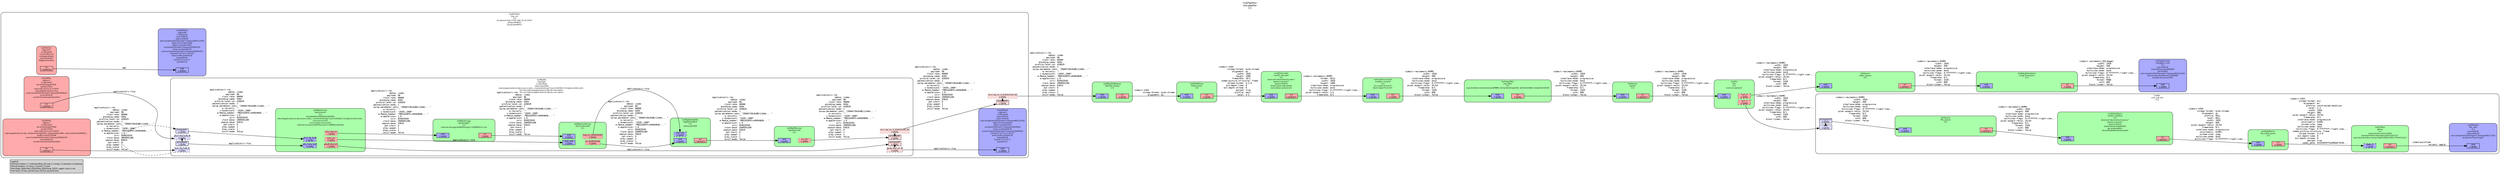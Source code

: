digraph pipeline {
  rankdir=LR;
  fontname="sans";
  fontsize="10";
  labelloc=t;
  nodesep=.1;
  ranksep=.2;
  label="<GstPipeline>\ntest-pipeline\n[>]";
  node [style="filled,rounded", shape=box, fontsize="9", fontname="sans", margin="0.0,0.0"];
  edge [labelfontsize="6", fontsize="9", fontname="monospace"];
  
  legend [
    pos="0,0!",
    margin="0.05,0.05",
    style="filled",
    label="Legend\lElement-States: [~] void-pending, [0] null, [-] ready, [=] paused, [>] playing\lPad-Activation: [-] none, [>] push, [<] pull\lPad-Flags: [b]locked, [f]lushing, [b]locking, [E]OS; upper-case is set\lPad-Task: [T] has started task, [t] has paused task\l",
  ];
  subgraph cluster_sink_sub_bin_0xaaaad5f81260 {
    fontname="Bitstream Vera Sans";
    fontsize="8";
    style="filled,rounded";
    color=black;
    label="GstBin\nsink_sub_bin\n[>]";
    subgraph cluster_sink_sub_bin_0xaaaad5f81260_sink {
      label="";
      style="invis";
      _proxypad14_0xaaaad6042770 [color=black, fillcolor="#ddddff", label="proxypad14\n[>][bfb]", height="0.2", style="filled,solid"];
    sink_sub_bin_0xaaaad5f81260_sink_0xaaaad5f86a10 -> _proxypad14_0xaaaad6042770 [style=dashed, minlen=0]
      sink_sub_bin_0xaaaad5f81260_sink_0xaaaad5f86a10 [color=black, fillcolor="#ddddff", label="sink\n[>][bfb]", height="0.2", style="filled,solid"];
    }

    fillcolor="#ffffff";
    subgraph cluster_file_sink_0xaaaad606b900 {
      fontname="Bitstream Vera Sans";
      fontsize="8";
      style="filled,rounded";
      color=black;
      label="GstFileSink\nfile_sink\n[>]\nsync=FALSE\nasync=FALSE\nlast-sample=((GstSample*) 0xaaaad6031350)\nlocation=\"test-9.mp4\"";
      subgraph cluster_file_sink_0xaaaad606b900_sink {
        label="";
        style="invis";
        file_sink_0xaaaad606b900_sink_0xaaaad5f6b5e0 [color=black, fillcolor="#aaaaff", label="sink\n[>][bfb]", height="0.2", style="filled,solid"];
      }

      fillcolor="#aaaaff";
    }

    subgraph cluster_qtmux_0xaaaad5f97670 {
      fontname="Bitstream Vera Sans";
      fontsize="8";
      style="filled,rounded";
      color=black;
      label="GstQTMux\nqtmux\n[>]\nmovie-timescale=10000\nfaststart-file=\"/tmp/qtmux416329722\"\nreserved-duration-remaining=18446744073709551615";
      subgraph cluster_qtmux_0xaaaad5f97670_sink {
        label="";
        style="invis";
        qtmux_0xaaaad5f97670_video_0_0xaaaad607c900 [color=black, fillcolor="#aaaaff", label="video_0\n[>][bfb]", height="0.2", style="filled,dashed"];
      }

      subgraph cluster_qtmux_0xaaaad5f97670_src {
        label="";
        style="invis";
        qtmux_0xaaaad5f97670_src_0xffff500bdbb0 [color=black, fillcolor="#ffaaaa", label="src\n[>][bfb][T]", height="0.2", style="filled,solid"];
      }

      qtmux_0xaaaad5f97670_video_0_0xaaaad607c900 -> qtmux_0xaaaad5f97670_src_0xffff500bdbb0 [style="invis"];
      fillcolor="#aaffaa";
    }

    qtmux_0xaaaad5f97670_src_0xffff500bdbb0 -> file_sink_0xaaaad606b900_sink_0xaaaad5f6b5e0 [label="video/quicktime\l             variant: apple\l"]
    subgraph cluster_file_h264_parse_0xaaaad6034100 {
      fontname="Bitstream Vera Sans";
      fontsize="8";
      style="filled,rounded";
      color=black;
      label="GstH264Parse\nfile_h264_parse\n[>]";
      subgraph cluster_file_h264_parse_0xaaaad6034100_sink {
        label="";
        style="invis";
        file_h264_parse_0xaaaad6034100_sink_0xaaaad5f6aca0 [color=black, fillcolor="#aaaaff", label="sink\n[>][bfb]", height="0.2", style="filled,solid"];
      }

      subgraph cluster_file_h264_parse_0xaaaad6034100_src {
        label="";
        style="invis";
        file_h264_parse_0xaaaad6034100_src_0xaaaad5f6b830 [color=black, fillcolor="#ffaaaa", label="src\n[>][bfb]", height="0.2", style="filled,solid"];
      }

      file_h264_parse_0xaaaad6034100_sink_0xaaaad5f6aca0 -> file_h264_parse_0xaaaad6034100_src_0xaaaad5f6b830 [style="invis"];
      fillcolor="#aaffaa";
    }

    file_h264_parse_0xaaaad6034100_src_0xaaaad5f6b830 -> qtmux_0xaaaad5f97670_video_0_0xaaaad607c900 [label="video/x-h264\l       stream-format: avc\l           alignment: au\l             profile: constrained-baseline\l               level: 3.2\l               width: 1920\l              height: 500\l  pixel-aspect-ratio: 25/54\l           framerate: 0/1\l      interlace-mode: progressive\l         colorimetry: bt601\l         chroma-site: jpeg\l      multiview-mode: mono\l     multiview-flags: 0:ffffffff:/right-view...\l  coded-picture-structure: frame\l       chroma-format: 4:2:0\l      bit-depth-luma: 8\l    bit-depth-chroma: 8\l              parsed: true\l          codec_data: 01424020ffe1000b674240...\l"]
    subgraph cluster_nvv4l2_h264enc_0xaaaad604e300 {
      fontname="Bitstream Vera Sans";
      fontsize="8";
      style="filled,rounded";
      color=black;
      label="nvv4l2h264enc\nnvv4l2_h264enc\n[>]\ndevice=\"/dev/nvhost-msenc\"\ndevice-name=\"\"\ndevice-fd=35\npeak-bitrate=4000000\nqp-range=NULL\nSliceIntraRefreshInterval=0";
      subgraph cluster_nvv4l2_h264enc_0xaaaad604e300_sink {
        label="";
        style="invis";
        nvv4l2_h264enc_0xaaaad604e300_sink_0xaaaad5f9a190 [color=black, fillcolor="#aaaaff", label="sink\n[>][bfb]", height="0.2", style="filled,solid"];
      }

      subgraph cluster_nvv4l2_h264enc_0xaaaad604e300_src {
        label="";
        style="invis";
        nvv4l2_h264enc_0xaaaad604e300_src_0xaaaad5f6ba80 [color=black, fillcolor="#ffaaaa", label="src\n[>][bfb][T]", height="0.2", style="filled,solid"];
      }

      nvv4l2_h264enc_0xaaaad604e300_sink_0xaaaad5f9a190 -> nvv4l2_h264enc_0xaaaad604e300_src_0xaaaad5f6ba80 [style="invis"];
      fillcolor="#aaffaa";
    }

    nvv4l2_h264enc_0xaaaad604e300_src_0xaaaad5f6ba80 -> file_h264_parse_0xaaaad6034100_sink_0xaaaad5f6aca0 [label="video/x-h264\l       stream-format: byte-stream\l           alignment: au\l             profile: NULL\l               level: NULL\l               width: 1920\l              height: 500\l  pixel-aspect-ratio: 25/54\l           framerate: 0/1\l      interlace-mode: progressive\l         colorimetry: bt601\l         chroma-site: jpeg\l      multiview-mode: mono\l     multiview-flags: 0:ffffffff:/right-view...\l"]
    subgraph cluster_file_queue_0xaaaad5f64940 {
      fontname="Bitstream Vera Sans";
      fontsize="8";
      style="filled,rounded";
      color=black;
      label="GstQueue\nfile_queue\n[>]";
      subgraph cluster_file_queue_0xaaaad5f64940_sink {
        label="";
        style="invis";
        file_queue_0xaaaad5f64940_sink_0xaaaad5f9a3e0 [color=black, fillcolor="#aaaaff", label="sink\n[>][bfb]", height="0.2", style="filled,solid"];
      }

      subgraph cluster_file_queue_0xaaaad5f64940_src {
        label="";
        style="invis";
        file_queue_0xaaaad5f64940_src_0xaaaad5f6bcd0 [color=black, fillcolor="#ffaaaa", label="src\n[>][bfb][T]", height="0.2", style="filled,solid"];
      }

      file_queue_0xaaaad5f64940_sink_0xaaaad5f9a3e0 -> file_queue_0xaaaad5f64940_src_0xaaaad5f6bcd0 [style="invis"];
      fillcolor="#aaffaa";
    }

    _proxypad14_0xaaaad6042770 -> file_queue_0xaaaad5f64940_sink_0xaaaad5f9a3e0 [label="video/x-raw(memory:NVMM)\l               width: 1920\l              height: 500\l      interlace-mode: progressive\l      multiview-mode: mono\l     multiview-flags: 0:ffffffff:/right-view...\l  pixel-aspect-ratio: 25/54\l           framerate: 0/1\l              format: I420\l                with: 600\l        block-linear: false\l"]
    file_queue_0xaaaad5f64940_src_0xaaaad5f6bcd0 -> nvv4l2_h264enc_0xaaaad604e300_sink_0xaaaad5f9a190 [label="video/x-raw(memory:NVMM)\l               width: 1920\l              height: 500\l      interlace-mode: progressive\l      multiview-mode: mono\l     multiview-flags: 0:ffffffff:/right-view...\l  pixel-aspect-ratio: 25/54\l           framerate: 0/1\l              format: I420\l                with: 600\l        block-linear: false\l"]
  }

  subgraph cluster_nveglgles_sink_0xaaaad5f77130 {
    fontname="Bitstream Vera Sans";
    fontsize="8";
    style="filled,rounded";
    color=black;
    label="GstEglGlesSink\nnveglgles_sink\n[>]\nsync=FALSE\nmax-lateness=5000000\nqos=TRUE\nlast-sample=((GstSample*) 0xaaaad6031430)\nprocessing-deadline=15000000\nbufapi-version=TRUE";
    subgraph cluster_nveglgles_sink_0xaaaad5f77130_sink {
      label="";
      style="invis";
      nveglgles_sink_0xaaaad5f77130_sink_0xaaaad5f6aa50 [color=black, fillcolor="#aaaaff", label="sink\n[>][bfb]", height="0.2", style="filled,solid"];
    }

    fillcolor="#aaaaff";
  }

  subgraph cluster_nvegl_transform_0xaaaad5e48550 {
    fontname="Bitstream Vera Sans";
    fontsize="8";
    style="filled,rounded";
    color=black;
    label="GstNvEglTransform\nnvegl_transform\n[>]";
    subgraph cluster_nvegl_transform_0xaaaad5e48550_sink {
      label="";
      style="invis";
      nvegl_transform_0xaaaad5e48550_sink_0xaaaad5f6a5b0 [color=black, fillcolor="#aaaaff", label="sink\n[>][bfb]", height="0.2", style="filled,solid"];
    }

    subgraph cluster_nvegl_transform_0xaaaad5e48550_src {
      label="";
      style="invis";
      nvegl_transform_0xaaaad5e48550_src_0xaaaad5f6a800 [color=black, fillcolor="#ffaaaa", label="src\n[>][bfb]", height="0.2", style="filled,solid"];
    }

    nvegl_transform_0xaaaad5e48550_sink_0xaaaad5f6a5b0 -> nvegl_transform_0xaaaad5e48550_src_0xaaaad5f6a800 [style="invis"];
    fillcolor="#aaffaa";
  }

  nvegl_transform_0xaaaad5e48550_src_0xaaaad5f6a800 -> nveglgles_sink_0xaaaad5f77130_sink_0xaaaad5f6aa50 [label="video/x-raw(memory:EGLImage)\l               width: 1920\l              height: 500\l      interlace-mode: progressive\l      multiview-mode: mono\l     multiview-flags: 0:ffffffff:/right-view...\l  pixel-aspect-ratio: 25/54\l           framerate: 0/1\l              format: RGBA\l                with: 600\l        block-linear: false\l"]
  subgraph cluster_video_queue_0xaaaad5f64340 {
    fontname="Bitstream Vera Sans";
    fontsize="8";
    style="filled,rounded";
    color=black;
    label="GstQueue\nvideo_queue\n[>]";
    subgraph cluster_video_queue_0xaaaad5f64340_sink {
      label="";
      style="invis";
      video_queue_0xaaaad5f64340_sink_0xaaaad5f6a110 [color=black, fillcolor="#aaaaff", label="sink\n[>][bfb]", height="0.2", style="filled,solid"];
    }

    subgraph cluster_video_queue_0xaaaad5f64340_src {
      label="";
      style="invis";
      video_queue_0xaaaad5f64340_src_0xaaaad5f6a360 [color=black, fillcolor="#ffaaaa", label="src\n[>][bfb][T]", height="0.2", style="filled,solid"];
    }

    video_queue_0xaaaad5f64340_sink_0xaaaad5f6a110 -> video_queue_0xaaaad5f64340_src_0xaaaad5f6a360 [style="invis"];
    fillcolor="#aaffaa";
  }

  video_queue_0xaaaad5f64340_src_0xaaaad5f6a360 -> nvegl_transform_0xaaaad5e48550_sink_0xaaaad5f6a5b0 [label="video/x-raw(memory:NVMM)\l               width: 1920\l              height: 500\l      interlace-mode: progressive\l      multiview-mode: mono\l     multiview-flags: 0:ffffffff:/right-view...\l  pixel-aspect-ratio: 25/54\l           framerate: 0/1\l              format: I420\l                with: 600\l        block-linear: false\l"]
  subgraph cluster_tee_0xaaaad5f69000 {
    fontname="Bitstream Vera Sans";
    fontsize="8";
    style="filled,rounded";
    color=black;
    label="GstTee\ntee\n[>]\nnum-src-pads=2";
    subgraph cluster_tee_0xaaaad5f69000_sink {
      label="";
      style="invis";
      tee_0xaaaad5f69000_sink_0xaaaad5e4bd40 [color=black, fillcolor="#aaaaff", label="sink\n[>][bfb]", height="0.2", style="filled,solid"];
    }

    subgraph cluster_tee_0xaaaad5f69000_src {
      label="";
      style="invis";
      tee_0xaaaad5f69000_src_0_0xaaaad5f7e0f0 [color=black, fillcolor="#ffaaaa", label="src_0\n[>][bfb]", height="0.2", style="filled,dashed"];
      tee_0xaaaad5f69000_src_1_0xaaaad6042c20 [color=black, fillcolor="#ffaaaa", label="src_1\n[>][bfb]", height="0.2", style="filled,dashed"];
    }

    tee_0xaaaad5f69000_sink_0xaaaad5e4bd40 -> tee_0xaaaad5f69000_src_0_0xaaaad5f7e0f0 [style="invis"];
    fillcolor="#aaffaa";
  }

  tee_0xaaaad5f69000_src_0_0xaaaad5f7e0f0 -> video_queue_0xaaaad5f64340_sink_0xaaaad5f6a110 [label="video/x-raw(memory:NVMM)\l               width: 1920\l              height: 500\l      interlace-mode: progressive\l      multiview-mode: mono\l     multiview-flags: 0:ffffffff:/right-view...\l  pixel-aspect-ratio: 25/54\l           framerate: 0/1\l              format: I420\l                with: 600\l        block-linear: false\l"]
  tee_0xaaaad5f69000_src_1_0xaaaad6042c20 -> sink_sub_bin_0xaaaad5f81260_sink_0xaaaad5f86a10 [label="video/x-raw(memory:NVMM)\l               width: 1920\l              height: 500\l      interlace-mode: progressive\l      multiview-mode: mono\l     multiview-flags: 0:ffffffff:/right-view...\l  pixel-aspect-ratio: 25/54\l           framerate: 0/1\l              format: I420\l                with: 600\l        block-linear: false\l"]
  subgraph cluster_queue_0xaaaad5f64040 {
    fontname="Bitstream Vera Sans";
    fontsize="8";
    style="filled,rounded";
    color=black;
    label="GstQueue\nqueue\n[>]";
    subgraph cluster_queue_0xaaaad5f64040_sink {
      label="";
      style="invis";
      queue_0xaaaad5f64040_sink_0xaaaad5e4b8a0 [color=black, fillcolor="#aaaaff", label="sink\n[>][bfb]", height="0.2", style="filled,solid"];
    }

    subgraph cluster_queue_0xaaaad5f64040_src {
      label="";
      style="invis";
      queue_0xaaaad5f64040_src_0xaaaad5e4baf0 [color=black, fillcolor="#ffaaaa", label="src\n[>][bfb][T]", height="0.2", style="filled,solid"];
    }

    queue_0xaaaad5f64040_sink_0xaaaad5e4b8a0 -> queue_0xaaaad5f64040_src_0xaaaad5e4baf0 [style="invis"];
    fillcolor="#aaffaa";
  }

  queue_0xaaaad5f64040_src_0xaaaad5e4baf0 -> tee_0xaaaad5f69000_sink_0xaaaad5e4bd40 [label="video/x-raw(memory:NVMM)\l               width: 1920\l              height: 500\l      interlace-mode: progressive\l      multiview-mode: mono\l     multiview-flags: 0:ffffffff:/right-view...\l  pixel-aspect-ratio: 25/54\l           framerate: 0/1\l              format: I420\l                with: 600\l        block-linear: false\l"]
  subgraph cluster_cap_filter_0xaaaad5f60120 {
    fontname="Bitstream Vera Sans";
    fontsize="8";
    style="filled,rounded";
    color=black;
    label="GstCapsFilter\ncap_filter\n[>]\ncaps=video/x-raw(memory:NVMM), format=(string)I420, with=(int)600, height=(int)500";
    subgraph cluster_cap_filter_0xaaaad5f60120_sink {
      label="";
      style="invis";
      cap_filter_0xaaaad5f60120_sink_0xaaaad5e4b400 [color=black, fillcolor="#aaaaff", label="sink\n[>][bfb]", height="0.2", style="filled,solid"];
    }

    subgraph cluster_cap_filter_0xaaaad5f60120_src {
      label="";
      style="invis";
      cap_filter_0xaaaad5f60120_src_0xaaaad5e4b650 [color=black, fillcolor="#ffaaaa", label="src\n[>][bfb]", height="0.2", style="filled,solid"];
    }

    cap_filter_0xaaaad5f60120_sink_0xaaaad5e4b400 -> cap_filter_0xaaaad5f60120_src_0xaaaad5e4b650 [style="invis"];
    fillcolor="#aaffaa";
  }

  cap_filter_0xaaaad5f60120_src_0xaaaad5e4b650 -> queue_0xaaaad5f64040_sink_0xaaaad5e4b8a0 [label="video/x-raw(memory:NVMM)\l               width: 1920\l              height: 500\l      interlace-mode: progressive\l      multiview-mode: mono\l     multiview-flags: 0:ffffffff:/right-view...\l  pixel-aspect-ratio: 25/54\l           framerate: 0/1\l              format: I420\l                with: 600\l        block-linear: false\l"]
  subgraph cluster_nvvideo_convert_0xaaaad5f592e0 {
    fontname="Bitstream Vera Sans";
    fontsize="8";
    style="filled,rounded";
    color=black;
    label="Gstnvvideoconvert\nnvvideo_convert\n[>]\nsrc-crop=\"0:0:0:0\"\ndest-crop=\"0:0:0:0\"";
    subgraph cluster_nvvideo_convert_0xaaaad5f592e0_sink {
      label="";
      style="invis";
      nvvideo_convert_0xaaaad5f592e0_sink_0xaaaad5e4af60 [color=black, fillcolor="#aaaaff", label="sink\n[>][bfb]", height="0.2", style="filled,solid"];
    }

    subgraph cluster_nvvideo_convert_0xaaaad5f592e0_src {
      label="";
      style="invis";
      nvvideo_convert_0xaaaad5f592e0_src_0xaaaad5e4b1b0 [color=black, fillcolor="#ffaaaa", label="src\n[>][bfb]", height="0.2", style="filled,solid"];
    }

    nvvideo_convert_0xaaaad5f592e0_sink_0xaaaad5e4af60 -> nvvideo_convert_0xaaaad5f592e0_src_0xaaaad5e4b1b0 [style="invis"];
    fillcolor="#aaffaa";
  }

  nvvideo_convert_0xaaaad5f592e0_src_0xaaaad5e4b1b0 -> cap_filter_0xaaaad5f60120_sink_0xaaaad5e4b400 [label="video/x-raw(memory:NVMM)\l               width: 1920\l              height: 500\l      interlace-mode: progressive\l      multiview-mode: mono\l     multiview-flags: 0:ffffffff:/right-view...\l  pixel-aspect-ratio: 25/54\l           framerate: 0/1\l              format: I420\l                with: 600\l        block-linear: false\l"]
  subgraph cluster_nvv4l2_decoder_0xaaaad5f4f6e0 {
    fontname="Bitstream Vera Sans";
    fontsize="8";
    style="filled,rounded";
    color=black;
    label="nvv4l2decoder\nnvv4l2_decoder\n[>]\ndevice=\"/dev/nvhost-nvdec\"\ndevice-name=\"\"\ndevice-fd=56\ndrop-frame-interval=0\nnum-extra-surfaces=1";
    subgraph cluster_nvv4l2_decoder_0xaaaad5f4f6e0_sink {
      label="";
      style="invis";
      nvv4l2_decoder_0xaaaad5f4f6e0_sink_0xaaaad5e4aac0 [color=black, fillcolor="#aaaaff", label="sink\n[>][bfb]", height="0.2", style="filled,solid"];
    }

    subgraph cluster_nvv4l2_decoder_0xaaaad5f4f6e0_src {
      label="";
      style="invis";
      nvv4l2_decoder_0xaaaad5f4f6e0_src_0xaaaad5e4ad10 [color=black, fillcolor="#ffaaaa", label="src\n[>][bfb][T]", height="0.2", style="filled,solid"];
    }

    nvv4l2_decoder_0xaaaad5f4f6e0_sink_0xaaaad5e4aac0 -> nvv4l2_decoder_0xaaaad5f4f6e0_src_0xaaaad5e4ad10 [style="invis"];
    fillcolor="#aaffaa";
  }

  nvv4l2_decoder_0xaaaad5f4f6e0_src_0xaaaad5e4ad10 -> nvvideo_convert_0xaaaad5f592e0_sink_0xaaaad5e4af60 [label="video/x-raw(memory:NVMM)\l              format: NV12\l               width: 1920\l              height: 1080\l      interlace-mode: progressive\l      multiview-mode: mono\l     multiview-flags: 0:ffffffff:/right-view...\l  pixel-aspect-ratio: 1/1\l           framerate: 0/1\l"]
  subgraph cluster_h264_parse_0xaaaad5e51030 {
    fontname="Bitstream Vera Sans";
    fontsize="8";
    style="filled,rounded";
    color=black;
    label="GstH264Parse\nh264_parse\n[>]";
    subgraph cluster_h264_parse_0xaaaad5e51030_sink {
      label="";
      style="invis";
      h264_parse_0xaaaad5e51030_sink_0xaaaad5e4a620 [color=black, fillcolor="#aaaaff", label="sink\n[>][bfb]", height="0.2", style="filled,solid"];
    }

    subgraph cluster_h264_parse_0xaaaad5e51030_src {
      label="";
      style="invis";
      h264_parse_0xaaaad5e51030_src_0xaaaad5e4a870 [color=black, fillcolor="#ffaaaa", label="src\n[>][bfb]", height="0.2", style="filled,solid"];
    }

    h264_parse_0xaaaad5e51030_sink_0xaaaad5e4a620 -> h264_parse_0xaaaad5e51030_src_0xaaaad5e4a870 [style="invis"];
    fillcolor="#aaffaa";
  }

  h264_parse_0xaaaad5e51030_src_0xaaaad5e4a870 -> nvv4l2_decoder_0xaaaad5f4f6e0_sink_0xaaaad5e4aac0 [label="video/x-h264\l       stream-format: byte-stream\l           alignment: au\l               width: 1920\l              height: 1080\l           framerate: 10/1\l  coded-picture-structure: frame\l       chroma-format: 4:2:0\l      bit-depth-luma: 8\l    bit-depth-chroma: 8\l              parsed: true\l             profile: main\l               level: 4.1\l"]
  subgraph cluster_rtph264_depay_0xaaaad5e481f0 {
    fontname="Bitstream Vera Sans";
    fontsize="8";
    style="filled,rounded";
    color=black;
    label="GstRtpH264Depay\nrtph264_depay\n[>]";
    subgraph cluster_rtph264_depay_0xaaaad5e481f0_sink {
      label="";
      style="invis";
      rtph264_depay_0xaaaad5e481f0_sink_0xaaaad5e4a180 [color=black, fillcolor="#aaaaff", label="sink\n[>][bfb]", height="0.2", style="filled,solid"];
    }

    subgraph cluster_rtph264_depay_0xaaaad5e481f0_src {
      label="";
      style="invis";
      rtph264_depay_0xaaaad5e481f0_src_0xaaaad5e4a3d0 [color=black, fillcolor="#ffaaaa", label="src\n[>][bfb]", height="0.2", style="filled,solid"];
    }

    rtph264_depay_0xaaaad5e481f0_sink_0xaaaad5e4a180 -> rtph264_depay_0xaaaad5e481f0_src_0xaaaad5e4a3d0 [style="invis"];
    fillcolor="#aaffaa";
  }

  rtph264_depay_0xaaaad5e481f0_src_0xaaaad5e4a3d0 -> h264_parse_0xaaaad5e51030_sink_0xaaaad5e4a620 [label="video/x-h264\l       stream-format: byte-stream\l           alignment: au\l"]
  subgraph cluster_rtsp_src_0xaaaad5e35020 {
    fontname="Bitstream Vera Sans";
    fontsize="8";
    style="filled,rounded";
    color=black;
    label="GstRTSPSrc\nrtsp_src\n[>]\nlocation=\"rtsp://192.168.10.16:554/\"\nproxy-id=NULL\nproxy-pw=NULL";
    subgraph cluster_rtsp_src_0xaaaad5e35020_src {
      label="";
      style="invis";
      _proxypad5_0xaaaad5f7f660 [color=black, fillcolor="#ffdddd", label="proxypad5\n[>][bfb]", height="0.2", style="filled,solid"];
    _proxypad5_0xaaaad5f7f660 -> rtsp_src_0xaaaad5e35020_recv_rtp_src_0_834025545_96_0xaaaad5fa3640 [style=dashed, minlen=0]
      rtsp_src_0xaaaad5e35020_recv_rtp_src_0_834025545_96_0xaaaad5fa3640 [color=black, fillcolor="#ffdddd", label="recv_rtp_src_0_834025545_96\n[>][bfb]", height="0.2", style="filled,dotted"];
    }

    fillcolor="#ffffff";
    subgraph cluster_udpsink1_0xffff4c048eb0 {
      fontname="Bitstream Vera Sans";
      fontsize="8";
      style="filled,rounded";
      color=black;
      label="GstUDPSink\nudpsink1\n[>](locked)\nsync=FALSE\nasync=FALSE\nlast-sample=((GstSample*) 0xaaaad6031430)\nbytes-to-serve=420\nbytes-served=420\nsocket=((GSocket*) 0xaaaad5f69fa0)\nclose-socket=FALSE\nused-socket=((GSocket*) 0xaaaad5f69fa0)\nclients=\"127.0.0.1:8311\"\nauto-multicast=FALSE\nloop=FALSE\nhost=\"127.0.0.1\"\nport=8311";
      subgraph cluster_udpsink1_0xffff4c048eb0_sink {
        label="";
        style="invis";
        udpsink1_0xffff4c048eb0_sink_0xffff4c0422e0 [color=black, fillcolor="#aaaaff", label="sink\n[>][bfb]", height="0.2", style="filled,solid"];
      }

      fillcolor="#aaaaff";
    }

    subgraph cluster_fakesrc0_0xffff4c04a150 {
      fontname="Bitstream Vera Sans";
      fontsize="8";
      style="filled,rounded";
      color=black;
      label="GstFakeSrc\nfakesrc0\n[>](locked)\nnum-buffers=5\nsizetype=fixed\nsizemax=200\nfilltype=random";
      subgraph cluster_fakesrc0_0xffff4c04a150_src {
        label="";
        style="invis";
        fakesrc0_0xffff4c04a150_src_0xffff4c042090 [color=black, fillcolor="#ffaaaa", label="src\n[>][bfbE][t]", height="0.2", style="filled,solid"];
      }

      fillcolor="#ffaaaa";
    }

    fakesrc0_0xffff4c04a150_src_0xffff4c042090 -> udpsink0_0xffff4c045b20_sink_0xaaaad5f9bd50 [label="ANY"]
    subgraph cluster_udpsink0_0xffff4c045b20 {
      fontname="Bitstream Vera Sans";
      fontsize="8";
      style="filled,rounded";
      color=black;
      label="GstUDPSink\nudpsink0\n[>](locked)\nsync=FALSE\nasync=FALSE\nlast-sample=((GstSample*) 0xaaaad6031350)\nbytes-to-serve=1000\nbytes-served=1000\nsocket=((GSocket*) 0xaaaad5f69e50)\nclose-socket=FALSE\nused-socket=((GSocket*) 0xaaaad5f69e50)\nclients=\"127.0.0.1:8310\"\nauto-multicast=FALSE\nloop=FALSE\nhost=\"127.0.0.1\"\nport=8310";
      subgraph cluster_udpsink0_0xffff4c045b20_sink {
        label="";
        style="invis";
        udpsink0_0xffff4c045b20_sink_0xaaaad5f9bd50 [color=black, fillcolor="#aaaaff", label="sink\n[>][bfbE]", height="0.2", style="filled,solid"];
      }

      fillcolor="#aaaaff";
    }

    subgraph cluster_udpsrc2_0xffff4c024fe0 {
      fontname="Bitstream Vera Sans";
      fontsize="8";
      style="filled,rounded";
      color=black;
      label="GstUDPSrc\nudpsrc2\n[>](locked)\ndo-timestamp=TRUE\nport=37929\nuri=\"udp://0.0.0.0:37929\"\ncaps=application/x-rtcp\nused-socket=((GSocket*) 0xaaaad5f69fa0)\nreuse=FALSE\nsocket-timestamp=disabled";
      subgraph cluster_udpsrc2_0xffff4c024fe0_src {
        label="";
        style="invis";
        udpsrc2_0xffff4c024fe0_src_0xaaaad5f9aad0 [color=black, fillcolor="#ffaaaa", label="src\n[>][bfb][T]", height="0.2", style="filled,solid"];
      }

      fillcolor="#ffaaaa";
    }

    udpsrc2_0xffff4c024fe0_src_0xaaaad5f9aad0 -> manager_0xffff4c02e070_recv_rtcp_sink_0_0xaaaad5fa2c80 [label="application/x-rtcp\l"]
    subgraph cluster_udpsrc1_0xffff4c023090 {
      fontname="Bitstream Vera Sans";
      fontsize="8";
      style="filled,rounded";
      color=black;
      label="GstUDPSrc\nudpsrc1\n[>](locked)\ndo-timestamp=TRUE\nport=37928\nuri=\"udp://0.0.0.0:37928\"\ncaps=application/x-rtp, media=(string)video, payload=(int)96, clock-rate=(int)90000, …\nbuffer-size=524288\nused-socket=((GSocket*) 0xaaaad5f69e50)\nreuse=FALSE\nsocket-timestamp=disabled";
      subgraph cluster_udpsrc1_0xffff4c023090_src {
        label="";
        style="invis";
        udpsrc1_0xffff4c023090_src_0xaaaad5f9a880 [color=black, fillcolor="#ffaaaa", label="src\n[>][bfb][T]", height="0.2", style="filled,solid"];
      }

      fillcolor="#ffaaaa";
    }

    udpsrc1_0xffff4c023090_src_0xaaaad5f9a880 -> manager_0xffff4c02e070_recv_rtp_sink_0_0xaaaad5fa2a10 [label="application/x-rtp\l               media: video\l             payload: 96\l          clock-rate: 90000\l       encoding-name: H264\l    profile-level-id: 420029\l  packetization-mode: 1\l  sprop-parameter-sets: \"Z00AKY2NcDwBE/LCAAA... \"\l          a-recvonly: \"\"\l        x-dimensions: \"1920\\,1080\"\l      a-Media_header: \"MEDIAINFO\\=494D4B48... \"\l        a-appversion: 1.0\l                ssrc: 834025545\l          clock-base: 2009591280\l         seqnum-base: 53615\l           npt-start: 0\l          play-speed: 1\l          play-scale: 1\l          onvif-mode: false\l"]
    subgraph cluster_manager_0xffff4c02e070 {
      fontname="Bitstream Vera Sans";
      fontsize="8";
      style="filled,rounded";
      color=black;
      label="GstRtpBin\nmanager\n[>](locked)\nlatency=2000\nsdes=application/x-rtp-source-sdes, cname=(string)\\\"user3342982172\\\\@host-661cefd…\nfec-decoders=application/x-rtp-fec-decoders;\nfec-encoders=application/x-rtp-fec-encoders;";
      subgraph cluster_manager_0xffff4c02e070_sink {
        label="";
        style="invis";
        _proxypad1_0xaaaad5f7ea80 [color=black, fillcolor="#ddddff", label="proxypad1\n[>][bfb]", height="0.2", style="filled,solid"];
      manager_0xffff4c02e070_recv_rtp_sink_0_0xaaaad5fa2a10 -> _proxypad1_0xaaaad5f7ea80 [style=dashed, minlen=0]
        manager_0xffff4c02e070_recv_rtp_sink_0_0xaaaad5fa2a10 [color=black, fillcolor="#ddddff", label="recv_rtp_sink_0\n[>][bfb]", height="0.2", style="filled,dashed"];
        _proxypad2_0xaaaad5f7ece0 [color=black, fillcolor="#ddddff", label="proxypad2\n[>][bfb]", height="0.2", style="filled,solid"];
      manager_0xffff4c02e070_recv_rtcp_sink_0_0xaaaad5fa2c80 -> _proxypad2_0xaaaad5f7ece0 [style=dashed, minlen=0]
        manager_0xffff4c02e070_recv_rtcp_sink_0_0xaaaad5fa2c80 [color=black, fillcolor="#ddddff", label="recv_rtcp_sink_0\n[>][bfb]", height="0.2", style="filled,dashed"];
      }

      subgraph cluster_manager_0xffff4c02e070_src {
        label="";
        style="invis";
        _proxypad3_0xaaaad5f7ef40 [color=black, fillcolor="#ffdddd", label="proxypad3\n[>][bfb]", height="0.2", style="filled,solid"];
      _proxypad3_0xaaaad5f7ef40 -> manager_0xffff4c02e070_send_rtcp_src_0_0xaaaad5fa2ef0 [style=dashed, minlen=0]
        manager_0xffff4c02e070_send_rtcp_src_0_0xaaaad5fa2ef0 [color=black, fillcolor="#ffdddd", label="send_rtcp_src_0\n[>][bfb]", height="0.2", style="filled,dashed"];
        _proxypad4_0xaaaad5f7f400 [color=black, fillcolor="#ffdddd", label="proxypad4\n[>][bfb]", height="0.2", style="filled,solid"];
      _proxypad4_0xaaaad5f7f400 -> manager_0xffff4c02e070_recv_rtp_src_0_834025545_96_0xaaaad5fa33d0 [style=dashed, minlen=0]
        manager_0xffff4c02e070_recv_rtp_src_0_834025545_96_0xaaaad5fa33d0 [color=black, fillcolor="#ffdddd", label="recv_rtp_src_0_834025545_96\n[>][bfb]", height="0.2", style="filled,dotted"];
      }

      manager_0xffff4c02e070_recv_rtp_sink_0_0xaaaad5fa2a10 -> manager_0xffff4c02e070_send_rtcp_src_0_0xaaaad5fa2ef0 [style="invis"];
      fillcolor="#ffffff";
      subgraph cluster_rtpptdemux0_0xffff4c03d6b0 {
        fontname="Bitstream Vera Sans";
        fontsize="8";
        style="filled,rounded";
        color=black;
        label="GstRtpPtDemux\nrtpptdemux0\n[>]";
        subgraph cluster_rtpptdemux0_0xffff4c03d6b0_sink {
          label="";
          style="invis";
          rtpptdemux0_0xffff4c03d6b0_sink_0xffff4c043560 [color=black, fillcolor="#aaaaff", label="sink\n[>][bfb]", height="0.2", style="filled,solid"];
        }

        subgraph cluster_rtpptdemux0_0xffff4c03d6b0_src {
          label="";
          style="invis";
          rtpptdemux0_0xffff4c03d6b0_src_96_0xffff18006040 [color=black, fillcolor="#ffaaaa", label="src_96\n[>][bfb]", height="0.2", style="filled,dotted"];
        }

        rtpptdemux0_0xffff4c03d6b0_sink_0xffff4c043560 -> rtpptdemux0_0xffff4c03d6b0_src_96_0xffff18006040 [style="invis"];
        fillcolor="#aaffaa";
      }

      rtpptdemux0_0xffff4c03d6b0_src_96_0xffff18006040 -> _proxypad4_0xaaaad5f7f400 [label="application/x-rtp\l               media: video\l             payload: 96\l          clock-rate: 90000\l       encoding-name: H264\l    profile-level-id: 420029\l  packetization-mode: 1\l  sprop-parameter-sets: \"Z00AKY2NcDwBE/LCAAA... \"\l          a-recvonly: \"\"\l        x-dimensions: \"1920\\,1080\"\l      a-Media_header: \"MEDIAINFO\\=494D4B48... \"\l        a-appversion: 1.0\l                ssrc: 834025545\l          clock-base: 2009591280\l         seqnum-base: 53615\l           npt-start: 0\l          play-speed: 1\l          play-scale: 1\l          onvif-mode: false\l"]
      subgraph cluster_rtpjitterbuffer0_0xffff34021430 {
        fontname="Bitstream Vera Sans";
        fontsize="8";
        style="filled,rounded";
        color=black;
        label="GstRtpJitterBuffer\nrtpjitterbuffer0\n[>]\nlatency=2000";
        subgraph cluster_rtpjitterbuffer0_0xffff34021430_sink {
          label="";
          style="invis";
          rtpjitterbuffer0_0xffff34021430_sink_0xffff4c043310 [color=black, fillcolor="#aaaaff", label="sink\n[>][bfb]", height="0.2", style="filled,solid"];
          rtpjitterbuffer0_0xffff34021430_sink_rtcp_0xffff4c0437b0 [color=black, fillcolor="#aaaaff", label="sink_rtcp\n[>][bfb]", height="0.2", style="filled,dashed"];
        }

        subgraph cluster_rtpjitterbuffer0_0xffff34021430_src {
          label="";
          style="invis";
          rtpjitterbuffer0_0xffff34021430_src_0xffff4c0430c0 [color=black, fillcolor="#ffaaaa", label="src\n[>][bfb][T]", height="0.2", style="filled,solid"];
        }

        rtpjitterbuffer0_0xffff34021430_sink_0xffff4c043310 -> rtpjitterbuffer0_0xffff34021430_src_0xffff4c0430c0 [style="invis"];
        fillcolor="#aaffaa";
      }

      rtpjitterbuffer0_0xffff34021430_src_0xffff4c0430c0 -> rtpptdemux0_0xffff4c03d6b0_sink_0xffff4c043560 [label="application/x-rtp\l               media: video\l             payload: 96\l          clock-rate: 90000\l       encoding-name: H264\l    profile-level-id: 420029\l  packetization-mode: 1\l  sprop-parameter-sets: \"Z00AKY2NcDwBE/LCAAA... \"\l          a-recvonly: \"\"\l        x-dimensions: \"1920\\,1080\"\l      a-Media_header: \"MEDIAINFO\\=494D4B48... \"\l        a-appversion: 1.0\l                ssrc: 834025545\l          clock-base: 2009591280\l         seqnum-base: 53615\l           npt-start: 0\l          play-speed: 1\l          play-scale: 1\l          onvif-mode: false\l"]
      subgraph cluster_rtpstorage0_0xaaaad5fac120 {
        fontname="Bitstream Vera Sans";
        fontsize="8";
        style="filled,rounded";
        color=black;
        label="GstRtpStorage\nrtpstorage0\n[>]\ninternal-storage=((RtpStorage*) 0xffff4401cc10)";
        subgraph cluster_rtpstorage0_0xaaaad5fac120_sink {
          label="";
          style="invis";
          rtpstorage0_0xaaaad5fac120_sink_0xaaaad5f9b1c0 [color=black, fillcolor="#aaaaff", label="sink\n[>][bfb]", height="0.2", style="filled,solid"];
        }

        subgraph cluster_rtpstorage0_0xaaaad5fac120_src {
          label="";
          style="invis";
          rtpstorage0_0xaaaad5fac120_src_0xaaaad5f9af70 [color=black, fillcolor="#ffaaaa", label="src\n[>][bfb]", height="0.2", style="filled,solid"];
        }

        rtpstorage0_0xaaaad5fac120_sink_0xaaaad5f9b1c0 -> rtpstorage0_0xaaaad5fac120_src_0xaaaad5f9af70 [style="invis"];
        fillcolor="#aaffaa";
      }

      rtpstorage0_0xaaaad5fac120_src_0xaaaad5f9af70 -> rtpssrcdemux0_0xffff4c03d070_sink_0xaaaad5f9ad20 [label="application/x-rtp\l               media: video\l             payload: 96\l          clock-rate: 90000\l       encoding-name: H264\l    profile-level-id: 420029\l  packetization-mode: 1\l  sprop-parameter-sets: \"Z00AKY2NcDwBE/LCAAA... \"\l          a-recvonly: \"\"\l        x-dimensions: \"1920\\,1080\"\l      a-Media_header: \"MEDIAINFO\\=494D4B48... \"\l        a-appversion: 1.0\l                ssrc: 834025545\l          clock-base: 2009591280\l         seqnum-base: 53615\l           npt-start: 0\l          play-speed: 1\l          play-scale: 1\l          onvif-mode: false\l"]
      subgraph cluster_rtpssrcdemux0_0xffff4c03d070 {
        fontname="Bitstream Vera Sans";
        fontsize="8";
        style="filled,rounded";
        color=black;
        label="GstRtpSsrcDemux\nrtpssrcdemux0\n[>]";
        subgraph cluster_rtpssrcdemux0_0xffff4c03d070_sink {
          label="";
          style="invis";
          rtpssrcdemux0_0xffff4c03d070_sink_0xaaaad5f9ad20 [color=black, fillcolor="#aaaaff", label="sink\n[>][bfb]", height="0.2", style="filled,solid"];
          rtpssrcdemux0_0xffff4c03d070_rtcp_sink_0xaaaad5f9a630 [color=black, fillcolor="#aaaaff", label="rtcp_sink\n[>][bfb]", height="0.2", style="filled,solid"];
        }

        subgraph cluster_rtpssrcdemux0_0xffff4c03d070_src {
          label="";
          style="invis";
          rtpssrcdemux0_0xffff4c03d070_src_834025545_0xffff4c042c20 [color=black, fillcolor="#ffaaaa", label="src_834025545\n[>][bfb]", height="0.2", style="filled,dotted"];
          rtpssrcdemux0_0xffff4c03d070_rtcp_src_834025545_0xffff4c042e70 [color=black, fillcolor="#ffaaaa", label="rtcp_src_834025545\n[>][bfb]", height="0.2", style="filled,dotted"];
        }

        rtpssrcdemux0_0xffff4c03d070_sink_0xaaaad5f9ad20 -> rtpssrcdemux0_0xffff4c03d070_src_834025545_0xffff4c042c20 [style="invis"];
        fillcolor="#aaffaa";
      }

      rtpssrcdemux0_0xffff4c03d070_src_834025545_0xffff4c042c20 -> rtpjitterbuffer0_0xffff34021430_sink_0xffff4c043310 [label="application/x-rtp\l               media: video\l             payload: 96\l          clock-rate: 90000\l       encoding-name: H264\l    profile-level-id: 420029\l  packetization-mode: 1\l  sprop-parameter-sets: \"Z00AKY2NcDwBE/LCAAA... \"\l          a-recvonly: \"\"\l        x-dimensions: \"1920\\,1080\"\l      a-Media_header: \"MEDIAINFO\\=494D4B48... \"\l        a-appversion: 1.0\l                ssrc: 834025545\l          clock-base: 2009591280\l         seqnum-base: 53615\l           npt-start: 0\l          play-speed: 1\l          play-scale: 1\l          onvif-mode: false\l"]
      rtpssrcdemux0_0xffff4c03d070_rtcp_src_834025545_0xffff4c042e70 -> rtpjitterbuffer0_0xffff34021430_sink_rtcp_0xffff4c0437b0 [label="application/x-rtcp\l"]
      subgraph cluster_rtpsession0_0xffff4c0341d0 {
        fontname="Bitstream Vera Sans";
        fontsize="8";
        style="filled,rounded";
        color=black;
        label="GstRtpSession\nrtpsession0\n[>]\nbandwidth=5000000.000000\nsdes=application/x-rtp-source-sdes, cname=(string)\\\"user3342982172\\\\@host-661cefd…\nnum-sources=2\nnum-active-sources=2\ninternal-session=((RTPSession*) 0xffff4c03a030)";
        subgraph cluster_rtpsession0_0xffff4c0341d0_sink {
          label="";
          style="invis";
          rtpsession0_0xffff4c0341d0_recv_rtp_sink_0xaaaad5f9b410 [color=black, fillcolor="#aaaaff", label="recv_rtp_sink\n[>][bfb]", height="0.2", style="filled,dashed"];
          rtpsession0_0xffff4c0341d0_recv_rtcp_sink_0xaaaad5f9b8b0 [color=black, fillcolor="#aaaaff", label="recv_rtcp_sink\n[>][bfb]", height="0.2", style="filled,dashed"];
        }

        subgraph cluster_rtpsession0_0xffff4c0341d0_src {
          label="";
          style="invis";
          rtpsession0_0xffff4c0341d0_recv_rtp_src_0xaaaad5f9b660 [color=black, fillcolor="#ffaaaa", label="recv_rtp_src\n[>][bfb]", height="0.2", style="filled,dotted"];
          rtpsession0_0xffff4c0341d0_sync_src_0xaaaad5f9bb00 [color=black, fillcolor="#ffaaaa", label="sync_src\n[>][bfb]", height="0.2", style="filled,dotted"];
          rtpsession0_0xffff4c0341d0_send_rtcp_src_0xffff4c042530 [color=black, fillcolor="#ffaaaa", label="send_rtcp_src\n[>][bfb]", height="0.2", style="filled,dashed"];
        }

        rtpsession0_0xffff4c0341d0_recv_rtp_sink_0xaaaad5f9b410 -> rtpsession0_0xffff4c0341d0_recv_rtp_src_0xaaaad5f9b660 [style="invis"];
        fillcolor="#aaffaa";
      }

      _proxypad1_0xaaaad5f7ea80 -> rtpsession0_0xffff4c0341d0_recv_rtp_sink_0xaaaad5f9b410 [label="application/x-rtp\l               media: video\l             payload: 96\l          clock-rate: 90000\l       encoding-name: H264\l    profile-level-id: 420029\l  packetization-mode: 1\l  sprop-parameter-sets: \"Z00AKY2NcDwBE/LCAAA... \"\l          a-recvonly: \"\"\l        x-dimensions: \"1920\\,1080\"\l      a-Media_header: \"MEDIAINFO\\=494D4B48... \"\l        a-appversion: 1.0\l                ssrc: 834025545\l          clock-base: 2009591280\l         seqnum-base: 53615\l           npt-start: 0\l          play-speed: 1\l          play-scale: 1\l          onvif-mode: false\l"]
      rtpsession0_0xffff4c0341d0_recv_rtp_src_0xaaaad5f9b660 -> rtpstorage0_0xaaaad5fac120_sink_0xaaaad5f9b1c0 [label="application/x-rtp\l               media: video\l             payload: 96\l          clock-rate: 90000\l       encoding-name: H264\l    profile-level-id: 420029\l  packetization-mode: 1\l  sprop-parameter-sets: \"Z00AKY2NcDwBE/LCAAA... \"\l          a-recvonly: \"\"\l        x-dimensions: \"1920\\,1080\"\l      a-Media_header: \"MEDIAINFO\\=494D4B48... \"\l        a-appversion: 1.0\l                ssrc: 834025545\l          clock-base: 2009591280\l         seqnum-base: 53615\l           npt-start: 0\l          play-speed: 1\l          play-scale: 1\l          onvif-mode: false\l"]
      _proxypad2_0xaaaad5f7ece0 -> rtpsession0_0xffff4c0341d0_recv_rtcp_sink_0xaaaad5f9b8b0 [label="application/x-rtcp\l"]
      rtpsession0_0xffff4c0341d0_sync_src_0xaaaad5f9bb00 -> rtpssrcdemux0_0xffff4c03d070_rtcp_sink_0xaaaad5f9a630 [label="application/x-rtcp\l"]
      rtpsession0_0xffff4c0341d0_send_rtcp_src_0xffff4c042530 -> _proxypad3_0xaaaad5f7ef40 [label="application/x-rtcp\l"]
    }

    manager_0xffff4c02e070_send_rtcp_src_0_0xaaaad5fa2ef0 -> udpsink1_0xffff4c048eb0_sink_0xffff4c0422e0 [label="application/x-rtcp\l"]
    manager_0xffff4c02e070_recv_rtp_src_0_834025545_96_0xaaaad5fa33d0 -> _proxypad5_0xaaaad5f7f660 [label="application/x-rtp\l               media: video\l             payload: 96\l          clock-rate: 90000\l       encoding-name: H264\l    profile-level-id: 420029\l  packetization-mode: 1\l  sprop-parameter-sets: \"Z00AKY2NcDwBE/LCAAA... \"\l          a-recvonly: \"\"\l        x-dimensions: \"1920\\,1080\"\l      a-Media_header: \"MEDIAINFO\\=494D4B48... \"\l        a-appversion: 1.0\l                ssrc: 834025545\l          clock-base: 2009591280\l         seqnum-base: 53615\l           npt-start: 0\l          play-speed: 1\l          play-scale: 1\l          onvif-mode: false\l"]
  }

  rtsp_src_0xaaaad5e35020_recv_rtp_src_0_834025545_96_0xaaaad5fa3640 -> rtph264_depay_0xaaaad5e481f0_sink_0xaaaad5e4a180 [label="application/x-rtp\l               media: video\l             payload: 96\l          clock-rate: 90000\l       encoding-name: H264\l    profile-level-id: 420029\l  packetization-mode: 1\l  sprop-parameter-sets: \"Z00AKY2NcDwBE/LCAAA... \"\l          a-recvonly: \"\"\l        x-dimensions: \"1920\\,1080\"\l      a-Media_header: \"MEDIAINFO\\=494D4B48... \"\l        a-appversion: 1.0\l                ssrc: 834025545\l          clock-base: 2009591280\l         seqnum-base: 53615\l           npt-start: 0\l          play-speed: 1\l          play-scale: 1\l          onvif-mode: false\l"]
}
